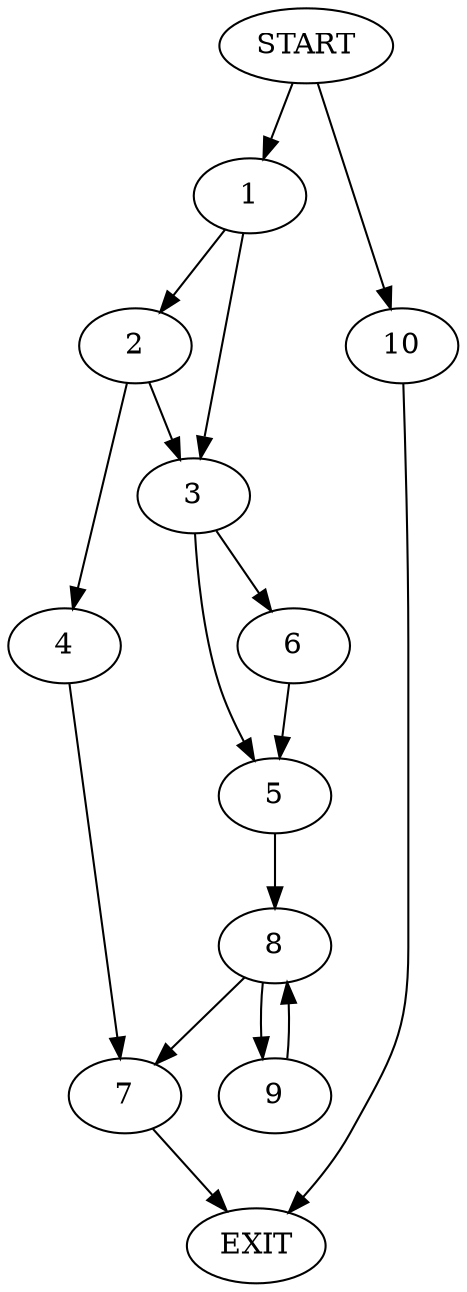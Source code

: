 digraph {
0 [label="START"]
11 [label="EXIT"]
0 -> 1
1 -> 2
1 -> 3
2 -> 4
2 -> 3
3 -> 5
3 -> 6
4 -> 7
7 -> 11
5 -> 8
6 -> 5
8 -> 9
8 -> 7
9 -> 8
0 -> 10
10 -> 11
}
